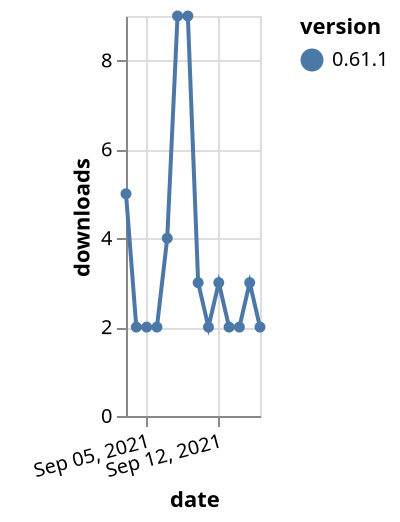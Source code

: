 {"$schema": "https://vega.github.io/schema/vega-lite/v5.json", "description": "A simple bar chart with embedded data.", "data": {"values": [{"date": "2021-09-03", "total": 4365, "delta": 5, "version": "0.61.1"}, {"date": "2021-09-04", "total": 4367, "delta": 2, "version": "0.61.1"}, {"date": "2021-09-05", "total": 4369, "delta": 2, "version": "0.61.1"}, {"date": "2021-09-06", "total": 4371, "delta": 2, "version": "0.61.1"}, {"date": "2021-09-07", "total": 4375, "delta": 4, "version": "0.61.1"}, {"date": "2021-09-08", "total": 4384, "delta": 9, "version": "0.61.1"}, {"date": "2021-09-09", "total": 4393, "delta": 9, "version": "0.61.1"}, {"date": "2021-09-10", "total": 4396, "delta": 3, "version": "0.61.1"}, {"date": "2021-09-11", "total": 4398, "delta": 2, "version": "0.61.1"}, {"date": "2021-09-12", "total": 4401, "delta": 3, "version": "0.61.1"}, {"date": "2021-09-13", "total": 4403, "delta": 2, "version": "0.61.1"}, {"date": "2021-09-14", "total": 4405, "delta": 2, "version": "0.61.1"}, {"date": "2021-09-15", "total": 4408, "delta": 3, "version": "0.61.1"}, {"date": "2021-09-16", "total": 4410, "delta": 2, "version": "0.61.1"}]}, "width": "container", "mark": {"type": "line", "point": {"filled": true}}, "encoding": {"x": {"field": "date", "type": "temporal", "timeUnit": "yearmonthdate", "title": "date", "axis": {"labelAngle": -15}}, "y": {"field": "delta", "type": "quantitative", "title": "downloads"}, "color": {"field": "version", "type": "nominal"}, "tooltip": {"field": "delta"}}}